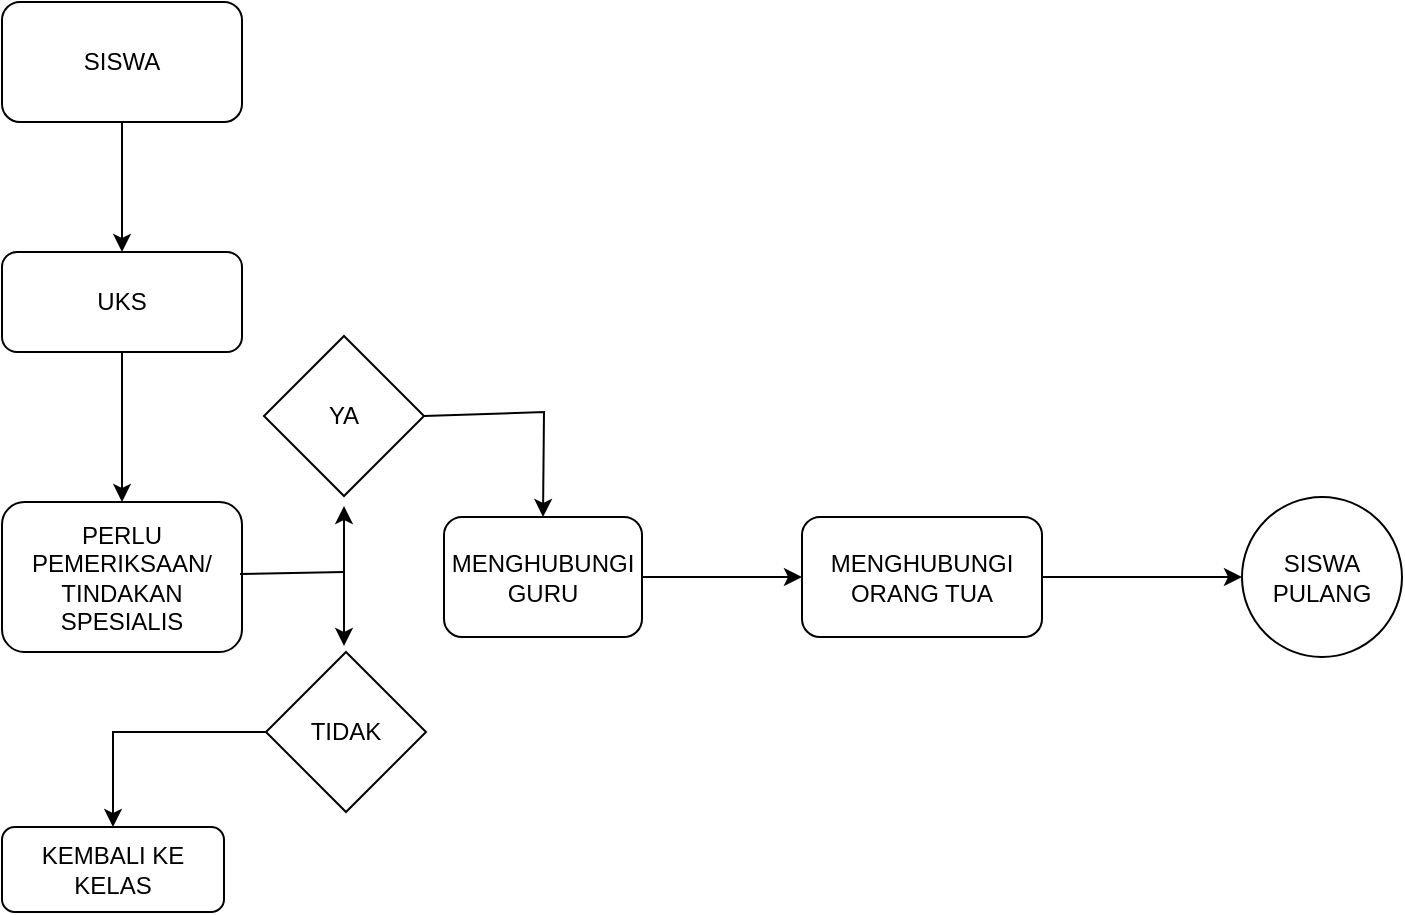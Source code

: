 <mxfile version="24.7.7">
  <diagram name="Page-1" id="Xz0HtsSH2MJOEldHVLao">
    <mxGraphModel dx="1042" dy="627" grid="1" gridSize="10" guides="1" tooltips="1" connect="1" arrows="1" fold="1" page="1" pageScale="1" pageWidth="850" pageHeight="1100" math="0" shadow="0">
      <root>
        <mxCell id="0" />
        <mxCell id="1" parent="0" />
        <mxCell id="ceSL7AL4dERRDI9tYmYx-3" value="" style="edgeStyle=orthogonalEdgeStyle;rounded=0;orthogonalLoop=1;jettySize=auto;html=1;" edge="1" parent="1" source="ceSL7AL4dERRDI9tYmYx-1" target="ceSL7AL4dERRDI9tYmYx-2">
          <mxGeometry relative="1" as="geometry" />
        </mxCell>
        <mxCell id="ceSL7AL4dERRDI9tYmYx-1" value="SISWA" style="rounded=1;whiteSpace=wrap;html=1;" vertex="1" parent="1">
          <mxGeometry x="59" y="95" width="120" height="60" as="geometry" />
        </mxCell>
        <mxCell id="ceSL7AL4dERRDI9tYmYx-5" value="" style="edgeStyle=orthogonalEdgeStyle;rounded=0;orthogonalLoop=1;jettySize=auto;html=1;" edge="1" parent="1" source="ceSL7AL4dERRDI9tYmYx-2" target="ceSL7AL4dERRDI9tYmYx-4">
          <mxGeometry relative="1" as="geometry" />
        </mxCell>
        <mxCell id="ceSL7AL4dERRDI9tYmYx-2" value="UKS" style="whiteSpace=wrap;html=1;rounded=1;" vertex="1" parent="1">
          <mxGeometry x="59" y="220" width="120" height="50" as="geometry" />
        </mxCell>
        <mxCell id="ceSL7AL4dERRDI9tYmYx-15" value="" style="edgeStyle=orthogonalEdgeStyle;rounded=0;orthogonalLoop=1;jettySize=auto;html=1;" edge="1" parent="1" source="ceSL7AL4dERRDI9tYmYx-27" target="ceSL7AL4dERRDI9tYmYx-14">
          <mxGeometry relative="1" as="geometry" />
        </mxCell>
        <mxCell id="ceSL7AL4dERRDI9tYmYx-4" value="PERLU PEMERIKSAAN/&lt;div&gt;TINDAKAN SPESIALIS&lt;/div&gt;" style="whiteSpace=wrap;html=1;rounded=1;" vertex="1" parent="1">
          <mxGeometry x="59" y="345" width="120" height="75" as="geometry" />
        </mxCell>
        <mxCell id="ceSL7AL4dERRDI9tYmYx-9" value="" style="edgeStyle=orthogonalEdgeStyle;rounded=0;orthogonalLoop=1;jettySize=auto;html=1;" edge="1" parent="1" source="ceSL7AL4dERRDI9tYmYx-6" target="ceSL7AL4dERRDI9tYmYx-8">
          <mxGeometry relative="1" as="geometry" />
        </mxCell>
        <mxCell id="ceSL7AL4dERRDI9tYmYx-6" value="MENGHUBUNGI GURU" style="whiteSpace=wrap;html=1;rounded=1;" vertex="1" parent="1">
          <mxGeometry x="280" y="352.5" width="99" height="60" as="geometry" />
        </mxCell>
        <mxCell id="ceSL7AL4dERRDI9tYmYx-13" value="" style="edgeStyle=orthogonalEdgeStyle;rounded=0;orthogonalLoop=1;jettySize=auto;html=1;" edge="1" parent="1" source="ceSL7AL4dERRDI9tYmYx-8" target="ceSL7AL4dERRDI9tYmYx-12">
          <mxGeometry relative="1" as="geometry" />
        </mxCell>
        <mxCell id="ceSL7AL4dERRDI9tYmYx-8" value="MENGHUBUNGI ORANG TUA" style="whiteSpace=wrap;html=1;rounded=1;" vertex="1" parent="1">
          <mxGeometry x="459" y="352.5" width="120" height="60" as="geometry" />
        </mxCell>
        <mxCell id="ceSL7AL4dERRDI9tYmYx-12" value="SISWA PULANG" style="ellipse;whiteSpace=wrap;html=1;rounded=1;" vertex="1" parent="1">
          <mxGeometry x="679" y="342.5" width="80" height="80" as="geometry" />
        </mxCell>
        <mxCell id="ceSL7AL4dERRDI9tYmYx-14" value="KEMBALI KE KELAS" style="whiteSpace=wrap;html=1;rounded=1;" vertex="1" parent="1">
          <mxGeometry x="59" y="507.5" width="111" height="42.5" as="geometry" />
        </mxCell>
        <mxCell id="ceSL7AL4dERRDI9tYmYx-22" value="" style="endArrow=classic;startArrow=classic;html=1;rounded=0;" edge="1" parent="1">
          <mxGeometry width="50" height="50" relative="1" as="geometry">
            <mxPoint x="230" y="417" as="sourcePoint" />
            <mxPoint x="230" y="347" as="targetPoint" />
          </mxGeometry>
        </mxCell>
        <mxCell id="ceSL7AL4dERRDI9tYmYx-25" value="" style="endArrow=none;html=1;rounded=0;" edge="1" parent="1">
          <mxGeometry width="50" height="50" relative="1" as="geometry">
            <mxPoint x="178" y="381" as="sourcePoint" />
            <mxPoint x="230" y="380" as="targetPoint" />
          </mxGeometry>
        </mxCell>
        <mxCell id="ceSL7AL4dERRDI9tYmYx-26" value="YA" style="rhombus;whiteSpace=wrap;html=1;" vertex="1" parent="1">
          <mxGeometry x="190" y="262" width="80" height="80" as="geometry" />
        </mxCell>
        <mxCell id="ceSL7AL4dERRDI9tYmYx-27" value="TIDAK" style="rhombus;whiteSpace=wrap;html=1;" vertex="1" parent="1">
          <mxGeometry x="191" y="420" width="80" height="80" as="geometry" />
        </mxCell>
        <mxCell id="ceSL7AL4dERRDI9tYmYx-28" value="" style="endArrow=classic;html=1;rounded=0;entryX=0.5;entryY=0;entryDx=0;entryDy=0;" edge="1" parent="1" target="ceSL7AL4dERRDI9tYmYx-6">
          <mxGeometry width="50" height="50" relative="1" as="geometry">
            <mxPoint x="270" y="302" as="sourcePoint" />
            <mxPoint x="360" y="302" as="targetPoint" />
            <Array as="points">
              <mxPoint x="330" y="300" />
            </Array>
          </mxGeometry>
        </mxCell>
      </root>
    </mxGraphModel>
  </diagram>
</mxfile>
